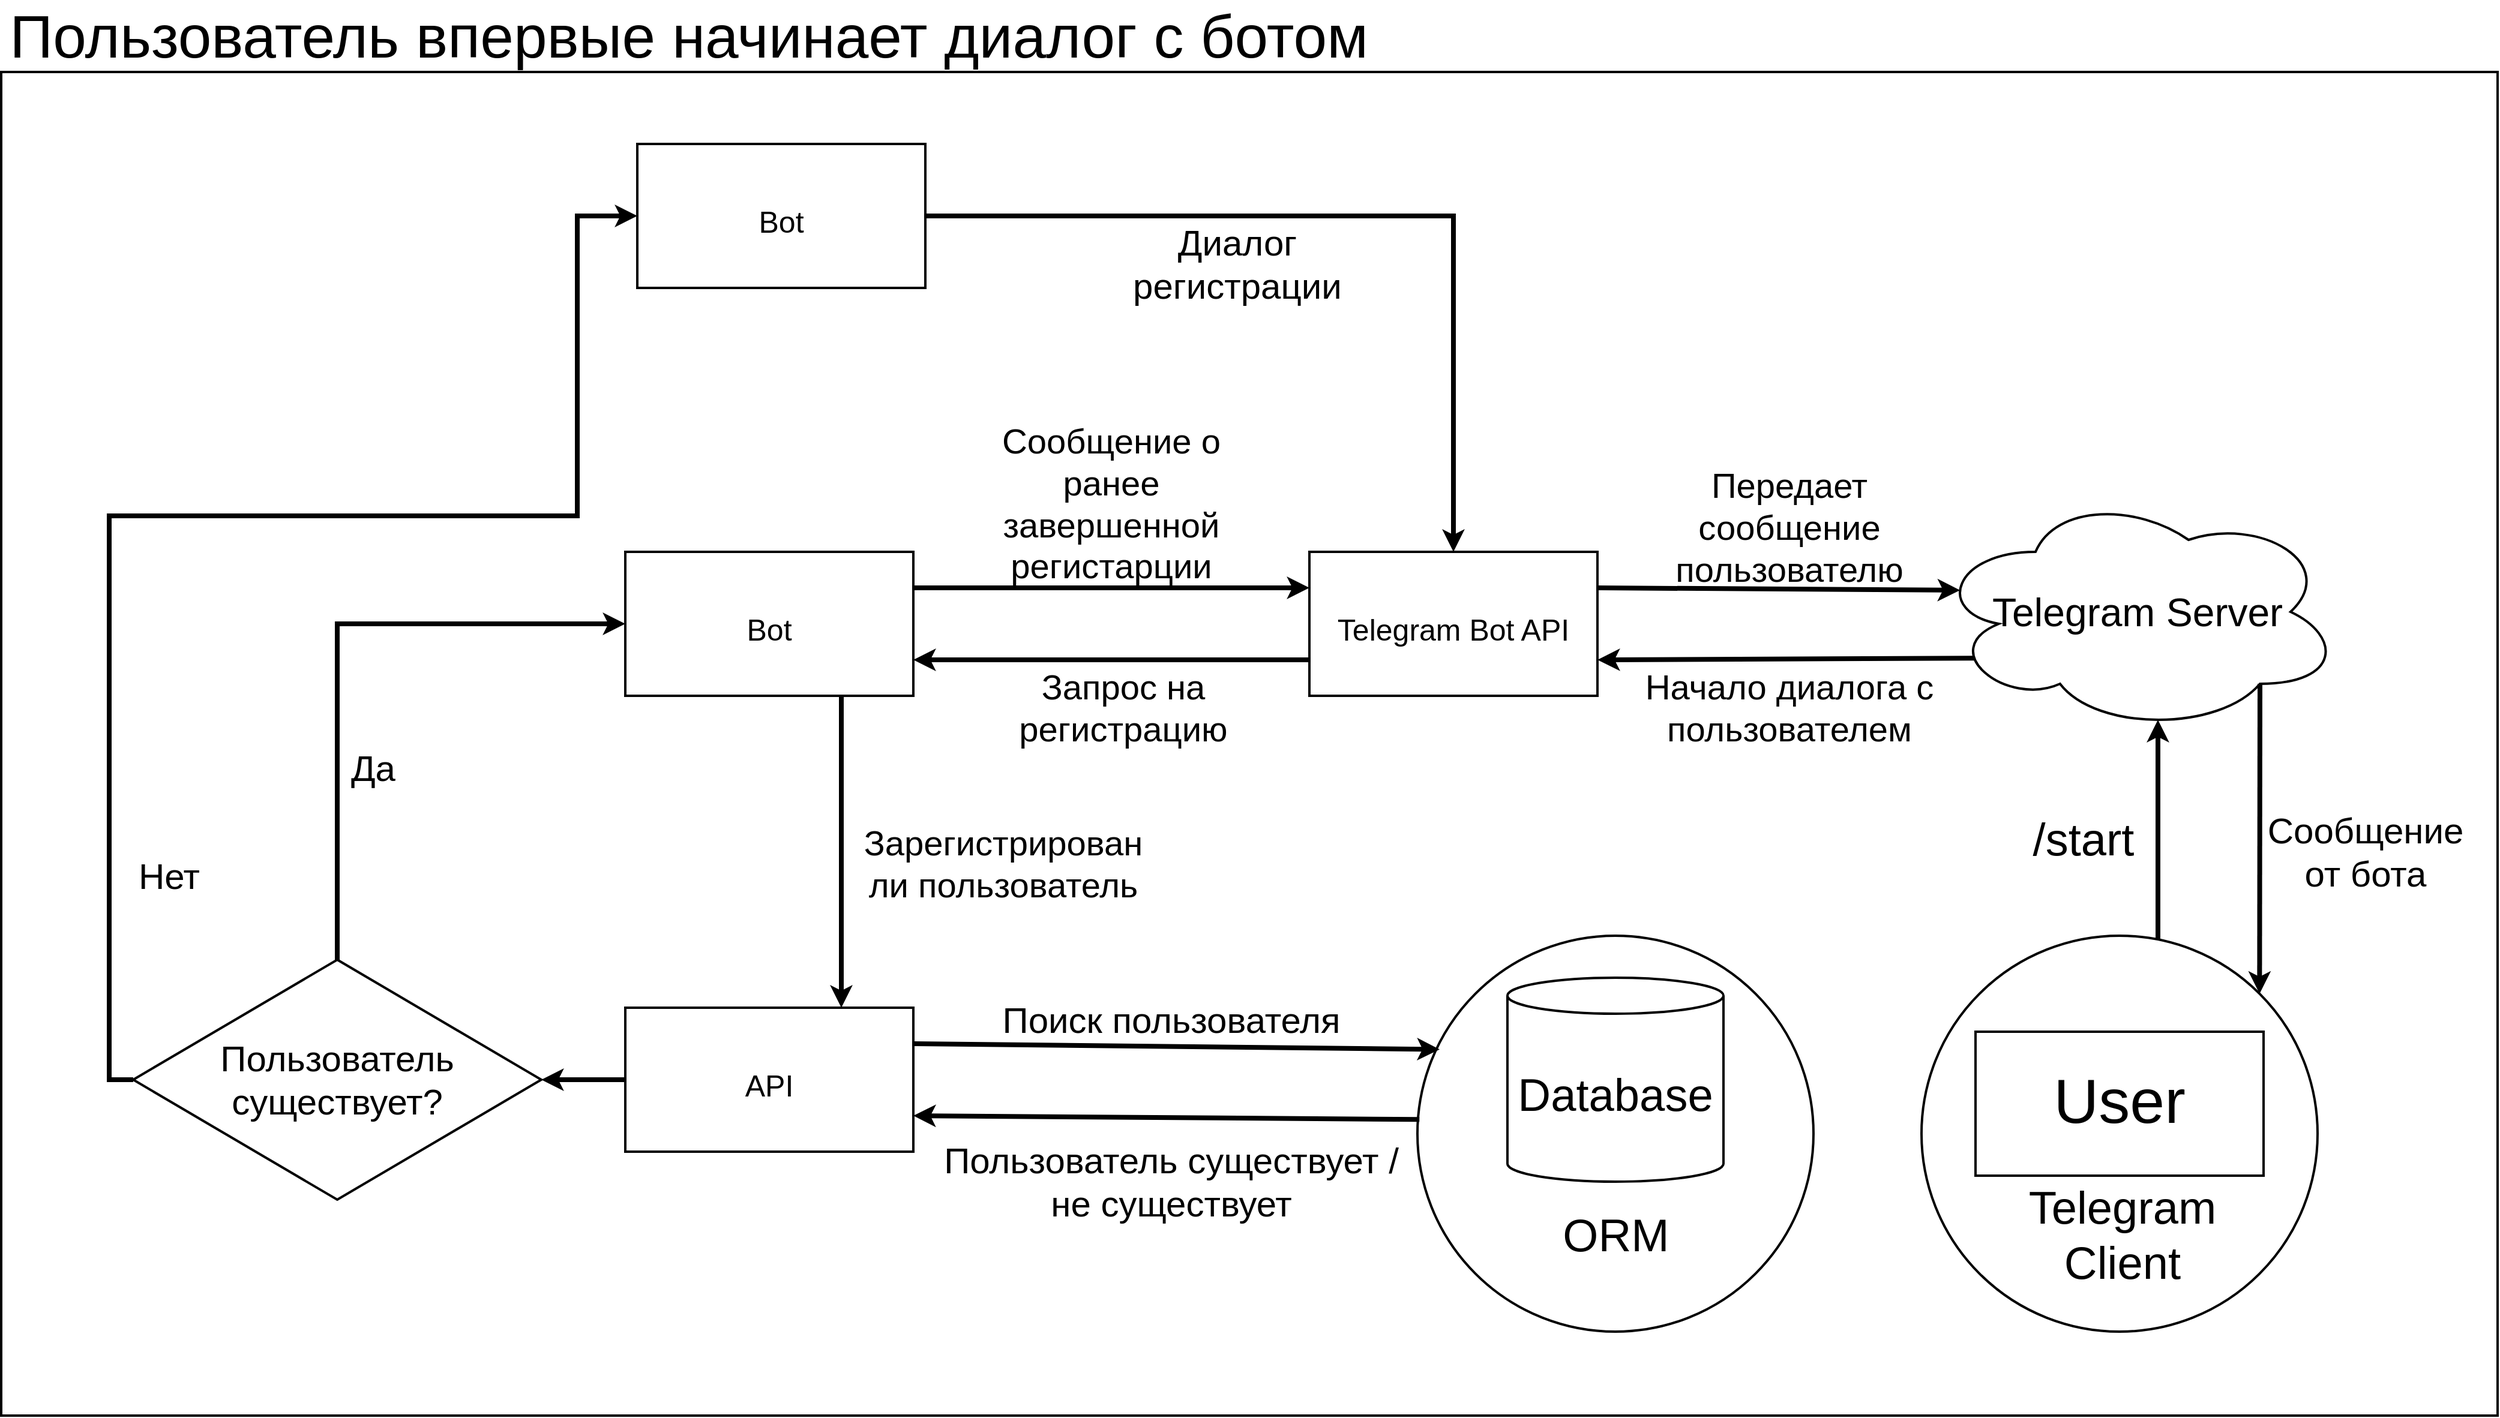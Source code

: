 <mxfile version="14.9.6" type="device"><diagram id="M_09BHLO6vLs_guvyPY0" name="Page-1"><mxGraphModel dx="4095" dy="2140" grid="1" gridSize="10" guides="1" tooltips="1" connect="1" arrows="1" fold="1" page="1" pageScale="1" pageWidth="850" pageHeight="1100" math="0" shadow="0"><root><mxCell id="0"/><mxCell id="1" parent="0"/><mxCell id="d3WiGP2hNxmTeph3ybCU-84" value="" style="rounded=0;whiteSpace=wrap;html=1;fontSize=52;strokeWidth=2;verticalAlign=bottom;" parent="1" vertex="1"><mxGeometry x="50" y="660" width="2080" height="1120" as="geometry"/></mxCell><mxCell id="d3WiGP2hNxmTeph3ybCU-34" value="&lt;font style=&quot;font-size: 25px&quot;&gt;Bot&lt;/font&gt;" style="rounded=0;whiteSpace=wrap;html=1;fontSize=47;strokeWidth=2;verticalAlign=middle;spacingBottom=4;" parent="1" vertex="1"><mxGeometry x="570" y="1060" width="240" height="120" as="geometry"/></mxCell><mxCell id="d3WiGP2hNxmTeph3ybCU-35" value="&lt;span style=&quot;font-size: 25px&quot;&gt;Telegram Bot API&lt;/span&gt;" style="rounded=0;whiteSpace=wrap;html=1;fontSize=47;strokeWidth=2;verticalAlign=middle;spacingBottom=4;" parent="1" vertex="1"><mxGeometry x="1140" y="1060" width="240" height="120" as="geometry"/></mxCell><mxCell id="d3WiGP2hNxmTeph3ybCU-36" value="Telegram Server" style="ellipse;shape=cloud;whiteSpace=wrap;html=1;fontSize=33;strokeWidth=2;verticalAlign=middle;" parent="1" vertex="1"><mxGeometry x="1660" y="1010" width="340" height="200" as="geometry"/></mxCell><mxCell id="d3WiGP2hNxmTeph3ybCU-37" value="" style="endArrow=classic;html=1;fontSize=33;strokeWidth=4;exitX=1;exitY=0.25;exitDx=0;exitDy=0;entryX=0;entryY=0.25;entryDx=0;entryDy=0;" parent="1" source="d3WiGP2hNxmTeph3ybCU-34" target="d3WiGP2hNxmTeph3ybCU-35" edge="1"><mxGeometry width="50" height="50" relative="1" as="geometry"><mxPoint x="1740" y="1050" as="sourcePoint"/><mxPoint x="1790" y="1000" as="targetPoint"/></mxGeometry></mxCell><mxCell id="d3WiGP2hNxmTeph3ybCU-38" value="Сообщение о ранее завершенной регистарции" style="text;html=1;strokeColor=none;fillColor=none;align=center;verticalAlign=middle;whiteSpace=wrap;rounded=0;fontSize=29;" parent="1" vertex="1"><mxGeometry x="840" y="1000" width="270" height="40" as="geometry"/></mxCell><mxCell id="d3WiGP2hNxmTeph3ybCU-39" value="" style="endArrow=classic;html=1;fontSize=29;strokeWidth=4;exitX=1;exitY=0.25;exitDx=0;exitDy=0;entryX=0.065;entryY=0.41;entryDx=0;entryDy=0;entryPerimeter=0;" parent="1" source="d3WiGP2hNxmTeph3ybCU-35" target="d3WiGP2hNxmTeph3ybCU-36" edge="1"><mxGeometry width="50" height="50" relative="1" as="geometry"><mxPoint x="1440" y="1140" as="sourcePoint"/><mxPoint x="1680" y="1092" as="targetPoint"/></mxGeometry></mxCell><mxCell id="d3WiGP2hNxmTeph3ybCU-41" value="" style="endArrow=classic;html=1;fontSize=29;strokeWidth=4;exitX=0.1;exitY=0.693;exitDx=0;exitDy=0;exitPerimeter=0;" parent="1" source="d3WiGP2hNxmTeph3ybCU-36" edge="1"><mxGeometry width="50" height="50" relative="1" as="geometry"><mxPoint x="1500" y="1170" as="sourcePoint"/><mxPoint x="1380" y="1150.0" as="targetPoint"/></mxGeometry></mxCell><mxCell id="d3WiGP2hNxmTeph3ybCU-42" value="Начало диалога с пользователем" style="text;html=1;strokeColor=none;fillColor=none;align=center;verticalAlign=middle;whiteSpace=wrap;rounded=0;fontSize=29;" parent="1" vertex="1"><mxGeometry x="1385" y="1175" width="310" height="30" as="geometry"/></mxCell><mxCell id="d3WiGP2hNxmTeph3ybCU-43" value="" style="endArrow=classic;html=1;fontSize=29;strokeWidth=4;entryX=1;entryY=0.75;entryDx=0;entryDy=0;exitX=0;exitY=0.75;exitDx=0;exitDy=0;" parent="1" source="d3WiGP2hNxmTeph3ybCU-35" target="d3WiGP2hNxmTeph3ybCU-34" edge="1"><mxGeometry width="50" height="50" relative="1" as="geometry"><mxPoint x="990" y="1260" as="sourcePoint"/><mxPoint x="1040" y="1210" as="targetPoint"/></mxGeometry></mxCell><mxCell id="d3WiGP2hNxmTeph3ybCU-44" value="Запрос на регистрацию" style="text;html=1;strokeColor=none;fillColor=none;align=center;verticalAlign=middle;whiteSpace=wrap;rounded=0;fontSize=29;" parent="1" vertex="1"><mxGeometry x="860" y="1180" width="250" height="20" as="geometry"/></mxCell><mxCell id="d3WiGP2hNxmTeph3ybCU-45" value="" style="ellipse;whiteSpace=wrap;html=1;fontSize=50;strokeWidth=2;verticalAlign=middle;" parent="1" vertex="1"><mxGeometry x="1650" y="1380" width="330" height="330" as="geometry"/></mxCell><mxCell id="d3WiGP2hNxmTeph3ybCU-46" value="&lt;font style=&quot;font-size: 52px;&quot;&gt;User&lt;/font&gt;" style="rounded=0;whiteSpace=wrap;html=1;fontSize=52;strokeWidth=2;verticalAlign=middle;spacingBottom=4;" parent="1" vertex="1"><mxGeometry x="1695" y="1460" width="240" height="120" as="geometry"/></mxCell><mxCell id="d3WiGP2hNxmTeph3ybCU-47" value="Telegram Client" style="text;html=1;strokeColor=none;fillColor=none;align=center;verticalAlign=middle;whiteSpace=wrap;rounded=0;fontSize=38;" parent="1" vertex="1"><mxGeometry x="1700" y="1600" width="235" height="60" as="geometry"/></mxCell><mxCell id="d3WiGP2hNxmTeph3ybCU-50" value="" style="endArrow=classic;html=1;fontSize=29;strokeWidth=4;exitX=0.8;exitY=0.8;exitDx=0;exitDy=0;exitPerimeter=0;entryX=1;entryY=0;entryDx=0;entryDy=0;" parent="1" source="d3WiGP2hNxmTeph3ybCU-36" target="d3WiGP2hNxmTeph3ybCU-45" edge="1"><mxGeometry width="50" height="50" relative="1" as="geometry"><mxPoint x="1704.0" y="1158.6" as="sourcePoint"/><mxPoint x="1900" y="1300" as="targetPoint"/></mxGeometry></mxCell><mxCell id="d3WiGP2hNxmTeph3ybCU-51" value="/start" style="text;html=1;strokeColor=none;fillColor=none;align=center;verticalAlign=middle;whiteSpace=wrap;rounded=0;fontSize=38;" parent="1" vertex="1"><mxGeometry x="1730" y="1270" width="110" height="60" as="geometry"/></mxCell><mxCell id="d3WiGP2hNxmTeph3ybCU-69" value="" style="edgeStyle=orthogonalEdgeStyle;rounded=0;orthogonalLoop=1;jettySize=auto;html=1;fontSize=30;strokeWidth=4;" parent="1" source="d3WiGP2hNxmTeph3ybCU-54" target="d3WiGP2hNxmTeph3ybCU-66" edge="1"><mxGeometry relative="1" as="geometry"/></mxCell><mxCell id="d3WiGP2hNxmTeph3ybCU-54" value="&lt;span style=&quot;font-size: 25px&quot;&gt;API&lt;/span&gt;" style="rounded=0;whiteSpace=wrap;html=1;fontSize=47;strokeWidth=2;verticalAlign=middle;spacingBottom=4;" parent="1" vertex="1"><mxGeometry x="570" y="1440" width="240" height="120" as="geometry"/></mxCell><mxCell id="d3WiGP2hNxmTeph3ybCU-55" value="" style="endArrow=classic;html=1;fontSize=38;strokeWidth=4;exitX=0.75;exitY=1;exitDx=0;exitDy=0;entryX=0.75;entryY=0;entryDx=0;entryDy=0;" parent="1" source="d3WiGP2hNxmTeph3ybCU-34" target="d3WiGP2hNxmTeph3ybCU-54" edge="1"><mxGeometry width="50" height="50" relative="1" as="geometry"><mxPoint x="990" y="1290" as="sourcePoint"/><mxPoint x="1040" y="1240" as="targetPoint"/></mxGeometry></mxCell><mxCell id="d3WiGP2hNxmTeph3ybCU-57" value="Зарегистрирован ли пользователь" style="text;html=1;strokeColor=none;fillColor=none;align=center;verticalAlign=middle;whiteSpace=wrap;rounded=0;fontSize=29;" parent="1" vertex="1"><mxGeometry x="760" y="1310" width="250" height="20" as="geometry"/></mxCell><mxCell id="d3WiGP2hNxmTeph3ybCU-59" value="" style="ellipse;whiteSpace=wrap;html=1;fontSize=50;strokeWidth=2;verticalAlign=middle;" parent="1" vertex="1"><mxGeometry x="1230" y="1380" width="330" height="330" as="geometry"/></mxCell><mxCell id="d3WiGP2hNxmTeph3ybCU-60" value="Database" style="shape=cylinder3;whiteSpace=wrap;html=1;boundedLbl=1;backgroundOutline=1;size=15;fontSize=38;strokeWidth=2;verticalAlign=middle;" parent="1" vertex="1"><mxGeometry x="1305" y="1415" width="180" height="170" as="geometry"/></mxCell><mxCell id="d3WiGP2hNxmTeph3ybCU-61" value="ORM" style="text;html=1;strokeColor=none;fillColor=none;align=center;verticalAlign=middle;whiteSpace=wrap;rounded=0;fontSize=38;" parent="1" vertex="1"><mxGeometry x="1277.5" y="1600" width="235" height="60" as="geometry"/></mxCell><mxCell id="d3WiGP2hNxmTeph3ybCU-62" value="" style="endArrow=classic;html=1;fontSize=38;strokeWidth=4;exitX=1;exitY=0.25;exitDx=0;exitDy=0;entryX=0.056;entryY=0.287;entryDx=0;entryDy=0;entryPerimeter=0;" parent="1" source="d3WiGP2hNxmTeph3ybCU-54" target="d3WiGP2hNxmTeph3ybCU-59" edge="1"><mxGeometry width="50" height="50" relative="1" as="geometry"><mxPoint x="980" y="1280" as="sourcePoint"/><mxPoint x="1030" y="1230" as="targetPoint"/></mxGeometry></mxCell><mxCell id="d3WiGP2hNxmTeph3ybCU-63" value="Поиск пользователя" style="text;html=1;strokeColor=none;fillColor=none;align=center;verticalAlign=middle;whiteSpace=wrap;rounded=0;fontSize=30;" parent="1" vertex="1"><mxGeometry x="840" y="1440" width="370" height="20" as="geometry"/></mxCell><mxCell id="d3WiGP2hNxmTeph3ybCU-64" value="" style="endArrow=classic;html=1;fontSize=38;strokeWidth=4;exitX=0.005;exitY=0.464;exitDx=0;exitDy=0;entryX=1;entryY=0.75;entryDx=0;entryDy=0;exitPerimeter=0;" parent="1" source="d3WiGP2hNxmTeph3ybCU-59" target="d3WiGP2hNxmTeph3ybCU-54" edge="1"><mxGeometry width="50" height="50" relative="1" as="geometry"><mxPoint x="815.76" y="1640" as="sourcePoint"/><mxPoint x="1254.24" y="1644.71" as="targetPoint"/></mxGeometry></mxCell><mxCell id="d3WiGP2hNxmTeph3ybCU-65" value="Пользователь существует / не существует" style="text;html=1;strokeColor=none;fillColor=none;align=center;verticalAlign=middle;whiteSpace=wrap;rounded=0;fontSize=30;" parent="1" vertex="1"><mxGeometry x="820" y="1490" width="410" height="190" as="geometry"/></mxCell><mxCell id="d3WiGP2hNxmTeph3ybCU-71" style="edgeStyle=orthogonalEdgeStyle;rounded=0;orthogonalLoop=1;jettySize=auto;html=1;exitX=0.5;exitY=0;exitDx=0;exitDy=0;entryX=0;entryY=0.5;entryDx=0;entryDy=0;fontSize=30;strokeWidth=4;" parent="1" source="d3WiGP2hNxmTeph3ybCU-66" target="d3WiGP2hNxmTeph3ybCU-34" edge="1"><mxGeometry relative="1" as="geometry"/></mxCell><mxCell id="d3WiGP2hNxmTeph3ybCU-80" style="edgeStyle=orthogonalEdgeStyle;rounded=0;orthogonalLoop=1;jettySize=auto;html=1;exitX=0;exitY=0.5;exitDx=0;exitDy=0;entryX=0;entryY=0.5;entryDx=0;entryDy=0;fontSize=30;strokeWidth=4;" parent="1" source="d3WiGP2hNxmTeph3ybCU-66" target="d3WiGP2hNxmTeph3ybCU-77" edge="1"><mxGeometry relative="1" as="geometry"><Array as="points"><mxPoint x="140" y="1500"/><mxPoint x="140" y="1030"/><mxPoint x="530" y="1030"/><mxPoint x="530" y="780"/></Array></mxGeometry></mxCell><mxCell id="d3WiGP2hNxmTeph3ybCU-66" value="Пользователь существует?" style="rhombus;whiteSpace=wrap;html=1;fontSize=30;strokeWidth=2;verticalAlign=middle;" parent="1" vertex="1"><mxGeometry x="160" y="1400" width="340" height="200" as="geometry"/></mxCell><mxCell id="d3WiGP2hNxmTeph3ybCU-72" value="Да" style="text;html=1;strokeColor=none;fillColor=none;align=center;verticalAlign=middle;whiteSpace=wrap;rounded=0;fontSize=30;" parent="1" vertex="1"><mxGeometry x="340" y="1230" width="40" height="20" as="geometry"/></mxCell><mxCell id="d3WiGP2hNxmTeph3ybCU-74" value="Передает сообщение пользователю" style="text;html=1;strokeColor=none;fillColor=none;align=center;verticalAlign=middle;whiteSpace=wrap;rounded=0;fontSize=29;" parent="1" vertex="1"><mxGeometry x="1405" y="1020" width="270" height="40" as="geometry"/></mxCell><mxCell id="d3WiGP2hNxmTeph3ybCU-75" value="" style="endArrow=classic;html=1;fontSize=30;strokeWidth=4;entryX=0.55;entryY=0.95;entryDx=0;entryDy=0;entryPerimeter=0;" parent="1" target="d3WiGP2hNxmTeph3ybCU-36" edge="1"><mxGeometry width="50" height="50" relative="1" as="geometry"><mxPoint x="1847" y="1383" as="sourcePoint"/><mxPoint x="1890" y="1300" as="targetPoint"/></mxGeometry></mxCell><mxCell id="d3WiGP2hNxmTeph3ybCU-76" value="Сообщение от бота" style="text;html=1;strokeColor=none;fillColor=none;align=center;verticalAlign=middle;whiteSpace=wrap;rounded=0;fontSize=30;" parent="1" vertex="1"><mxGeometry x="1980" y="1290" width="80" height="40" as="geometry"/></mxCell><mxCell id="d3WiGP2hNxmTeph3ybCU-78" style="edgeStyle=orthogonalEdgeStyle;rounded=0;orthogonalLoop=1;jettySize=auto;html=1;exitX=1;exitY=0.5;exitDx=0;exitDy=0;fontSize=30;strokeWidth=4;" parent="1" source="d3WiGP2hNxmTeph3ybCU-77" target="d3WiGP2hNxmTeph3ybCU-35" edge="1"><mxGeometry relative="1" as="geometry"/></mxCell><mxCell id="d3WiGP2hNxmTeph3ybCU-77" value="&lt;font style=&quot;font-size: 25px&quot;&gt;Bot&lt;/font&gt;" style="rounded=0;whiteSpace=wrap;html=1;fontSize=47;strokeWidth=2;verticalAlign=middle;spacingBottom=4;" parent="1" vertex="1"><mxGeometry x="580" y="720" width="240" height="120" as="geometry"/></mxCell><mxCell id="d3WiGP2hNxmTeph3ybCU-79" value="Диалог регистрации" style="text;html=1;strokeColor=none;fillColor=none;align=center;verticalAlign=middle;whiteSpace=wrap;rounded=0;fontSize=30;" parent="1" vertex="1"><mxGeometry x="970" y="770" width="220" height="100" as="geometry"/></mxCell><mxCell id="d3WiGP2hNxmTeph3ybCU-81" value="Нет" style="text;html=1;strokeColor=none;fillColor=none;align=center;verticalAlign=middle;whiteSpace=wrap;rounded=0;fontSize=30;" parent="1" vertex="1"><mxGeometry x="170" y="1320" width="40" height="20" as="geometry"/></mxCell><mxCell id="d3WiGP2hNxmTeph3ybCU-85" value="Пользователь впервые начинает диалог с ботом&amp;nbsp;" style="text;html=1;strokeColor=none;fillColor=none;align=center;verticalAlign=middle;whiteSpace=wrap;rounded=0;fontSize=50;" parent="1" vertex="1"><mxGeometry x="50" y="600" width="1160" height="60" as="geometry"/></mxCell></root></mxGraphModel></diagram></mxfile>